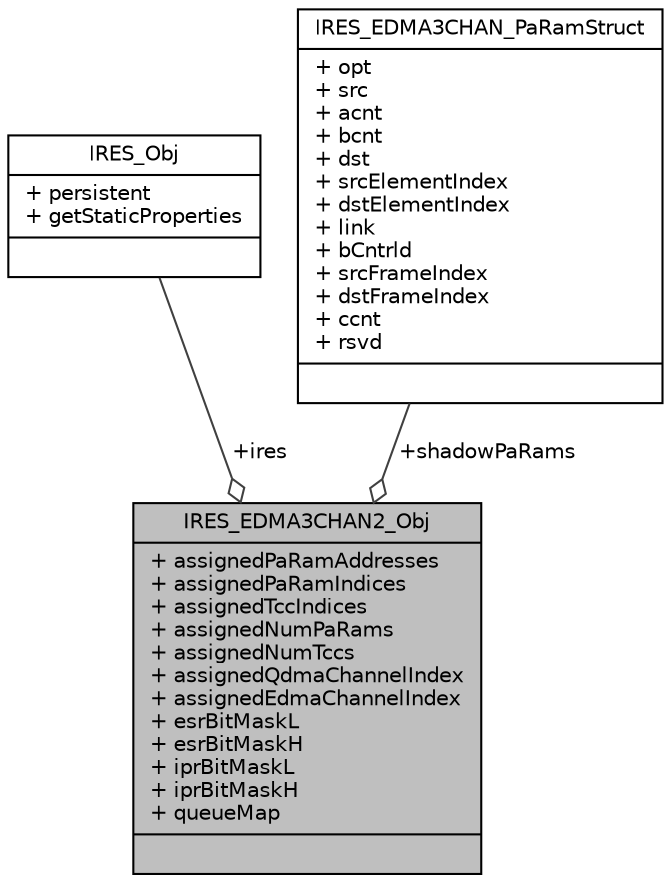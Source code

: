 digraph "IRES_EDMA3CHAN2_Obj"
{
  edge [fontname="Helvetica",fontsize="10",labelfontname="Helvetica",labelfontsize="10"];
  node [fontname="Helvetica",fontsize="10",shape=record];
  Node1 [label="{IRES_EDMA3CHAN2_Obj\n|+ assignedPaRamAddresses\l+ assignedPaRamIndices\l+ assignedTccIndices\l+ assignedNumPaRams\l+ assignedNumTccs\l+ assignedQdmaChannelIndex\l+ assignedEdmaChannelIndex\l+ esrBitMaskL\l+ esrBitMaskH\l+ iprBitMaskL\l+ iprBitMaskH\l+ queueMap\l|}",height=0.2,width=0.4,color="black", fillcolor="grey75", style="filled", fontcolor="black"];
  Node2 -> Node1 [color="grey25",fontsize="10",style="solid",label=" +ires" ,arrowhead="odiamond",fontname="Helvetica"];
  Node2 [label="{IRES_Obj\n|+ persistent\l+ getStaticProperties\l|}",height=0.2,width=0.4,color="black", fillcolor="white", style="filled",URL="$struct_i_r_e_s___obj.html",tooltip="IRES_Obj holds the private state associated with each logical resource. "];
  Node3 -> Node1 [color="grey25",fontsize="10",style="solid",label=" +shadowPaRams" ,arrowhead="odiamond",fontname="Helvetica"];
  Node3 [label="{IRES_EDMA3CHAN_PaRamStruct\n|+ opt\l+ src\l+ acnt\l+ bcnt\l+ dst\l+ srcElementIndex\l+ dstElementIndex\l+ link\l+ bCntrld\l+ srcFrameIndex\l+ dstFrameIndex\l+ ccnt\l+ rsvd\l|}",height=0.2,width=0.4,color="black", fillcolor="white", style="filled",URL="$struct_i_r_e_s___e_d_m_a3_c_h_a_n___pa_ram_struct.html",tooltip="Representation of actual PaRam hardware registers. "];
}

